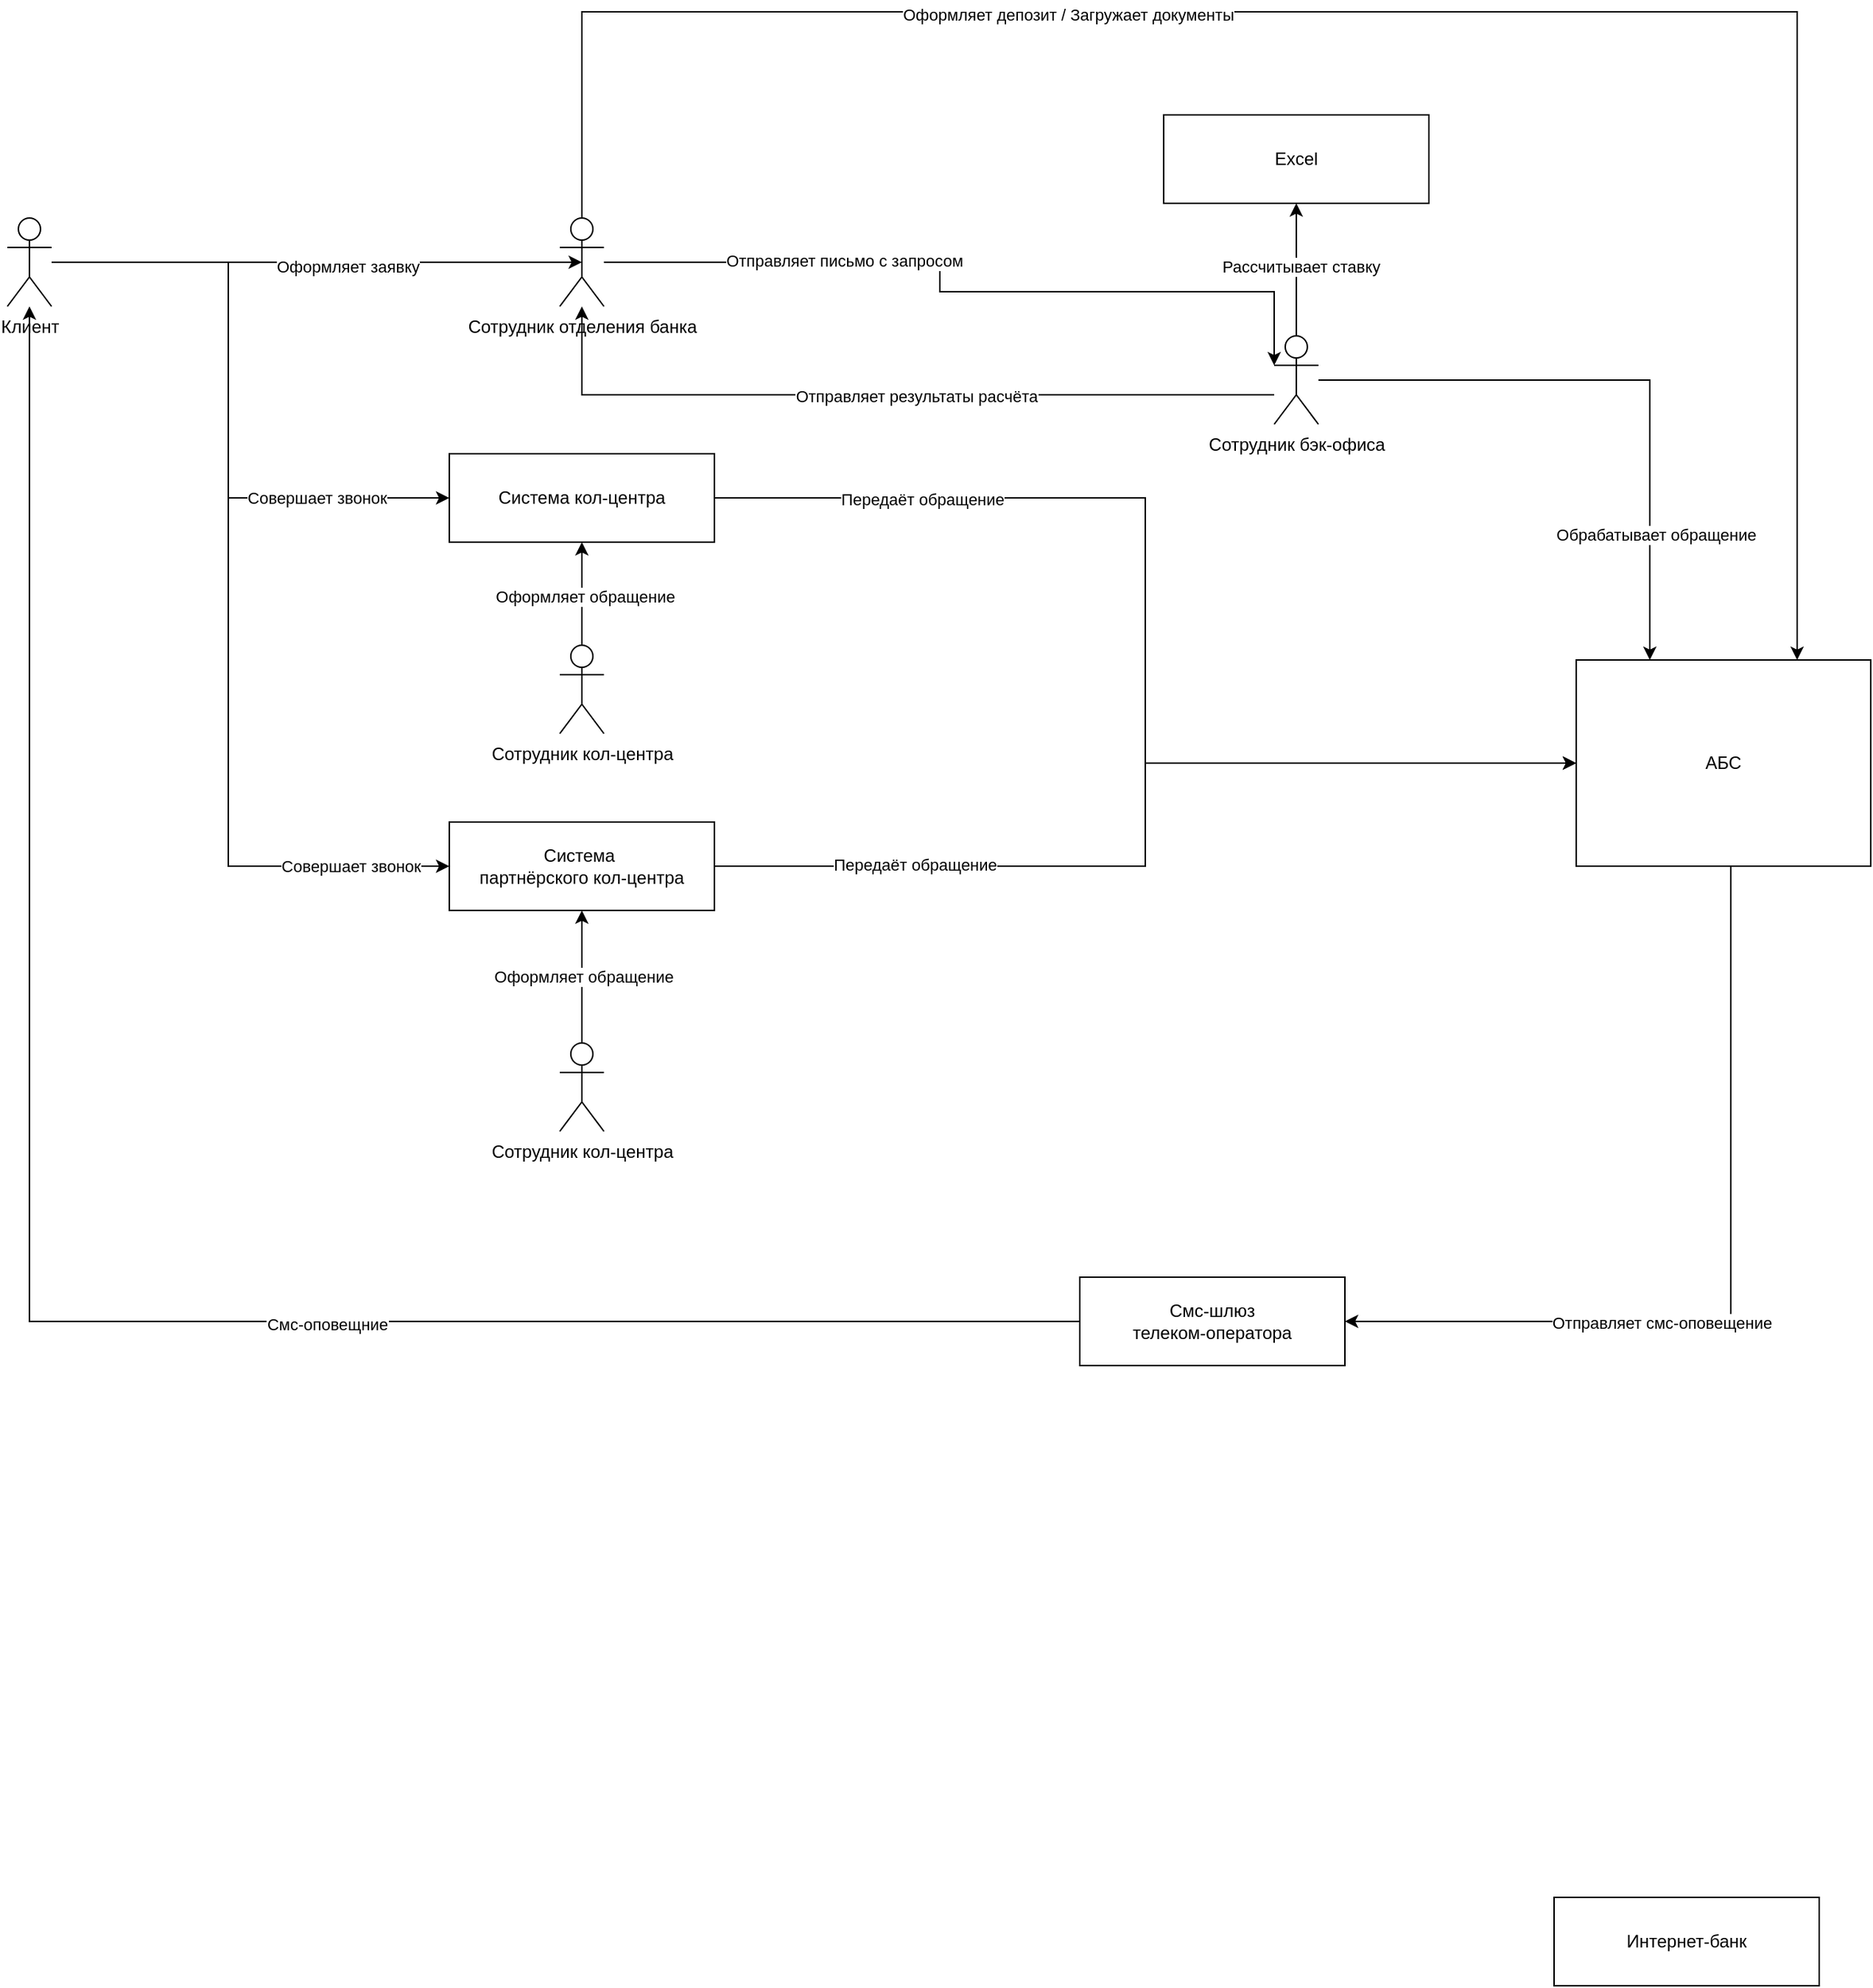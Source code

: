 <mxfile version="26.0.16">
  <diagram name="Page-1" id="MZY856ItC8hjn_nTgyiD">
    <mxGraphModel dx="2954" dy="1196" grid="1" gridSize="10" guides="1" tooltips="1" connect="1" arrows="1" fold="1" page="1" pageScale="1" pageWidth="850" pageHeight="1100" math="0" shadow="0">
      <root>
        <mxCell id="0" />
        <mxCell id="1" parent="0" />
        <mxCell id="BnnTgV8RHOBnGibsvALR-55" style="edgeStyle=orthogonalEdgeStyle;rounded=0;orthogonalLoop=1;jettySize=auto;html=1;entryX=0;entryY=0.5;entryDx=0;entryDy=0;" edge="1" parent="1" source="BnnTgV8RHOBnGibsvALR-1" target="BnnTgV8RHOBnGibsvALR-10">
          <mxGeometry relative="1" as="geometry">
            <Array as="points">
              <mxPoint x="260" y="320" />
              <mxPoint x="260" y="730" />
            </Array>
          </mxGeometry>
        </mxCell>
        <mxCell id="BnnTgV8RHOBnGibsvALR-56" value="Совершает звонок" style="edgeLabel;html=1;align=center;verticalAlign=middle;resizable=0;points=[];" vertex="1" connectable="0" parent="BnnTgV8RHOBnGibsvALR-55">
          <mxGeometry x="0.803" relative="1" as="geometry">
            <mxPoint as="offset" />
          </mxGeometry>
        </mxCell>
        <mxCell id="BnnTgV8RHOBnGibsvALR-1" value="Клиент" style="shape=umlActor;verticalLabelPosition=bottom;verticalAlign=top;html=1;outlineConnect=0;" vertex="1" parent="1">
          <mxGeometry x="110" y="290" width="30" height="60" as="geometry" />
        </mxCell>
        <mxCell id="BnnTgV8RHOBnGibsvALR-23" style="edgeStyle=orthogonalEdgeStyle;rounded=0;orthogonalLoop=1;jettySize=auto;html=1;entryX=0.5;entryY=1;entryDx=0;entryDy=0;" edge="1" parent="1" source="BnnTgV8RHOBnGibsvALR-2" target="BnnTgV8RHOBnGibsvALR-9">
          <mxGeometry relative="1" as="geometry" />
        </mxCell>
        <mxCell id="BnnTgV8RHOBnGibsvALR-24" value="Оформляет обращение" style="edgeLabel;html=1;align=center;verticalAlign=middle;resizable=0;points=[];" vertex="1" connectable="0" parent="BnnTgV8RHOBnGibsvALR-23">
          <mxGeometry x="-0.057" y="-2" relative="1" as="geometry">
            <mxPoint as="offset" />
          </mxGeometry>
        </mxCell>
        <mxCell id="BnnTgV8RHOBnGibsvALR-2" value="Сотрудник кол-центра" style="shape=umlActor;verticalLabelPosition=bottom;verticalAlign=top;html=1;outlineConnect=0;" vertex="1" parent="1">
          <mxGeometry x="485" y="580" width="30" height="60" as="geometry" />
        </mxCell>
        <mxCell id="BnnTgV8RHOBnGibsvALR-26" style="edgeStyle=orthogonalEdgeStyle;rounded=0;orthogonalLoop=1;jettySize=auto;html=1;entryX=0.5;entryY=1;entryDx=0;entryDy=0;" edge="1" parent="1" source="BnnTgV8RHOBnGibsvALR-3" target="BnnTgV8RHOBnGibsvALR-25">
          <mxGeometry relative="1" as="geometry" />
        </mxCell>
        <mxCell id="BnnTgV8RHOBnGibsvALR-27" value="Рассчитывает ставку" style="edgeLabel;html=1;align=center;verticalAlign=middle;resizable=0;points=[];" vertex="1" connectable="0" parent="BnnTgV8RHOBnGibsvALR-26">
          <mxGeometry x="0.044" y="-3" relative="1" as="geometry">
            <mxPoint as="offset" />
          </mxGeometry>
        </mxCell>
        <mxCell id="BnnTgV8RHOBnGibsvALR-34" style="edgeStyle=orthogonalEdgeStyle;rounded=0;orthogonalLoop=1;jettySize=auto;html=1;entryX=0.25;entryY=0;entryDx=0;entryDy=0;" edge="1" parent="1" source="BnnTgV8RHOBnGibsvALR-3" target="BnnTgV8RHOBnGibsvALR-5">
          <mxGeometry relative="1" as="geometry">
            <mxPoint x="1270" y="510" as="targetPoint" />
            <Array as="points">
              <mxPoint x="1225" y="400" />
            </Array>
          </mxGeometry>
        </mxCell>
        <mxCell id="BnnTgV8RHOBnGibsvALR-35" value="Обрабатывает обращение" style="edgeLabel;html=1;align=center;verticalAlign=middle;resizable=0;points=[];" vertex="1" connectable="0" parent="BnnTgV8RHOBnGibsvALR-34">
          <mxGeometry x="0.591" y="4" relative="1" as="geometry">
            <mxPoint as="offset" />
          </mxGeometry>
        </mxCell>
        <mxCell id="BnnTgV8RHOBnGibsvALR-51" style="edgeStyle=orthogonalEdgeStyle;rounded=0;orthogonalLoop=1;jettySize=auto;html=1;" edge="1" parent="1" source="BnnTgV8RHOBnGibsvALR-3" target="BnnTgV8RHOBnGibsvALR-16">
          <mxGeometry relative="1" as="geometry">
            <Array as="points">
              <mxPoint x="500" y="410" />
            </Array>
          </mxGeometry>
        </mxCell>
        <mxCell id="BnnTgV8RHOBnGibsvALR-52" value="Отправляет результаты расчёта" style="edgeLabel;html=1;align=center;verticalAlign=middle;resizable=0;points=[];" vertex="1" connectable="0" parent="BnnTgV8RHOBnGibsvALR-51">
          <mxGeometry x="-0.083" y="1" relative="1" as="geometry">
            <mxPoint as="offset" />
          </mxGeometry>
        </mxCell>
        <mxCell id="BnnTgV8RHOBnGibsvALR-3" value="Сотрудник бэк-офиса" style="shape=umlActor;verticalLabelPosition=bottom;verticalAlign=top;html=1;outlineConnect=0;" vertex="1" parent="1">
          <mxGeometry x="970" y="370" width="30" height="60" as="geometry" />
        </mxCell>
        <mxCell id="BnnTgV8RHOBnGibsvALR-36" style="edgeStyle=orthogonalEdgeStyle;rounded=0;orthogonalLoop=1;jettySize=auto;html=1;entryX=1;entryY=0.5;entryDx=0;entryDy=0;" edge="1" parent="1" source="BnnTgV8RHOBnGibsvALR-5" target="BnnTgV8RHOBnGibsvALR-11">
          <mxGeometry relative="1" as="geometry">
            <Array as="points">
              <mxPoint x="1280" y="1039" />
            </Array>
          </mxGeometry>
        </mxCell>
        <mxCell id="BnnTgV8RHOBnGibsvALR-37" value="Отправляет смс-оповещение" style="edgeLabel;html=1;align=center;verticalAlign=middle;resizable=0;points=[];" vertex="1" connectable="0" parent="BnnTgV8RHOBnGibsvALR-36">
          <mxGeometry x="0.249" y="1" relative="1" as="geometry">
            <mxPoint as="offset" />
          </mxGeometry>
        </mxCell>
        <mxCell id="BnnTgV8RHOBnGibsvALR-5" value="АБС" style="rounded=0;whiteSpace=wrap;html=1;" vertex="1" parent="1">
          <mxGeometry x="1175" y="590" width="200" height="140" as="geometry" />
        </mxCell>
        <mxCell id="BnnTgV8RHOBnGibsvALR-32" style="edgeStyle=orthogonalEdgeStyle;rounded=0;orthogonalLoop=1;jettySize=auto;html=1;entryX=0;entryY=0.5;entryDx=0;entryDy=0;" edge="1" parent="1" source="BnnTgV8RHOBnGibsvALR-9" target="BnnTgV8RHOBnGibsvALR-5">
          <mxGeometry relative="1" as="geometry" />
        </mxCell>
        <mxCell id="BnnTgV8RHOBnGibsvALR-33" value="Передаёт обращение" style="edgeLabel;html=1;align=center;verticalAlign=middle;resizable=0;points=[];" vertex="1" connectable="0" parent="BnnTgV8RHOBnGibsvALR-32">
          <mxGeometry x="0.055" y="5" relative="1" as="geometry">
            <mxPoint x="-157" y="-110" as="offset" />
          </mxGeometry>
        </mxCell>
        <mxCell id="BnnTgV8RHOBnGibsvALR-9" value="Система кол-центра" style="rounded=0;whiteSpace=wrap;html=1;" vertex="1" parent="1">
          <mxGeometry x="410" y="450" width="180" height="60" as="geometry" />
        </mxCell>
        <mxCell id="BnnTgV8RHOBnGibsvALR-53" style="edgeStyle=orthogonalEdgeStyle;rounded=0;orthogonalLoop=1;jettySize=auto;html=1;entryX=0;entryY=0.5;entryDx=0;entryDy=0;" edge="1" parent="1" source="BnnTgV8RHOBnGibsvALR-10" target="BnnTgV8RHOBnGibsvALR-5">
          <mxGeometry relative="1" as="geometry" />
        </mxCell>
        <mxCell id="BnnTgV8RHOBnGibsvALR-54" value="Передаёт обращение" style="edgeLabel;html=1;align=center;verticalAlign=middle;resizable=0;points=[];" vertex="1" connectable="0" parent="BnnTgV8RHOBnGibsvALR-53">
          <mxGeometry x="-0.585" y="1" relative="1" as="geometry">
            <mxPoint as="offset" />
          </mxGeometry>
        </mxCell>
        <mxCell id="BnnTgV8RHOBnGibsvALR-10" value="Система&amp;nbsp;&lt;div&gt;партнёрского кол-центра&lt;/div&gt;" style="rounded=0;whiteSpace=wrap;html=1;" vertex="1" parent="1">
          <mxGeometry x="410" y="700" width="180" height="60" as="geometry" />
        </mxCell>
        <mxCell id="BnnTgV8RHOBnGibsvALR-11" value="Смс-шлюз&lt;div&gt;телеком-оператора&lt;/div&gt;" style="rounded=0;whiteSpace=wrap;html=1;" vertex="1" parent="1">
          <mxGeometry x="838" y="1009" width="180" height="60" as="geometry" />
        </mxCell>
        <mxCell id="BnnTgV8RHOBnGibsvALR-12" value="Интернет-банк" style="rounded=0;whiteSpace=wrap;html=1;" vertex="1" parent="1">
          <mxGeometry x="1160" y="1430" width="180" height="60" as="geometry" />
        </mxCell>
        <mxCell id="BnnTgV8RHOBnGibsvALR-43" style="edgeStyle=orthogonalEdgeStyle;rounded=0;orthogonalLoop=1;jettySize=auto;html=1;exitX=0.5;exitY=0;exitDx=0;exitDy=0;exitPerimeter=0;entryX=0.75;entryY=0;entryDx=0;entryDy=0;" edge="1" parent="1" source="BnnTgV8RHOBnGibsvALR-16" target="BnnTgV8RHOBnGibsvALR-5">
          <mxGeometry relative="1" as="geometry">
            <Array as="points">
              <mxPoint x="500" y="150" />
              <mxPoint x="1325" y="150" />
            </Array>
          </mxGeometry>
        </mxCell>
        <mxCell id="BnnTgV8RHOBnGibsvALR-44" value="Оформляет депозит / Загружает документы" style="edgeLabel;html=1;align=center;verticalAlign=middle;resizable=0;points=[];" vertex="1" connectable="0" parent="BnnTgV8RHOBnGibsvALR-43">
          <mxGeometry x="-0.332" y="-2" relative="1" as="geometry">
            <mxPoint as="offset" />
          </mxGeometry>
        </mxCell>
        <mxCell id="BnnTgV8RHOBnGibsvALR-16" value="Сотрудник отделения банка" style="shape=umlActor;verticalLabelPosition=bottom;verticalAlign=top;html=1;outlineConnect=0;" vertex="1" parent="1">
          <mxGeometry x="485" y="290" width="30" height="60" as="geometry" />
        </mxCell>
        <mxCell id="BnnTgV8RHOBnGibsvALR-18" style="edgeStyle=orthogonalEdgeStyle;rounded=0;orthogonalLoop=1;jettySize=auto;html=1;entryX=0.5;entryY=0.5;entryDx=0;entryDy=0;entryPerimeter=0;" edge="1" parent="1" source="BnnTgV8RHOBnGibsvALR-1" target="BnnTgV8RHOBnGibsvALR-16">
          <mxGeometry relative="1" as="geometry" />
        </mxCell>
        <mxCell id="BnnTgV8RHOBnGibsvALR-19" value="Оформляет заявку" style="edgeLabel;html=1;align=center;verticalAlign=middle;resizable=0;points=[];" vertex="1" connectable="0" parent="BnnTgV8RHOBnGibsvALR-18">
          <mxGeometry x="-0.125" y="-3" relative="1" as="geometry">
            <mxPoint x="43" as="offset" />
          </mxGeometry>
        </mxCell>
        <mxCell id="BnnTgV8RHOBnGibsvALR-20" style="edgeStyle=orthogonalEdgeStyle;rounded=0;orthogonalLoop=1;jettySize=auto;html=1;entryX=0;entryY=0.5;entryDx=0;entryDy=0;" edge="1" parent="1" source="BnnTgV8RHOBnGibsvALR-1" target="BnnTgV8RHOBnGibsvALR-9">
          <mxGeometry relative="1" as="geometry">
            <Array as="points">
              <mxPoint x="260" y="320" />
              <mxPoint x="260" y="480" />
            </Array>
          </mxGeometry>
        </mxCell>
        <mxCell id="BnnTgV8RHOBnGibsvALR-21" value="Совершает звонок" style="edgeLabel;html=1;align=center;verticalAlign=middle;resizable=0;points=[];" vertex="1" connectable="0" parent="BnnTgV8RHOBnGibsvALR-20">
          <mxGeometry x="0.158" y="2" relative="1" as="geometry">
            <mxPoint x="58" y="31" as="offset" />
          </mxGeometry>
        </mxCell>
        <mxCell id="BnnTgV8RHOBnGibsvALR-25" value="Excel" style="rounded=0;whiteSpace=wrap;html=1;" vertex="1" parent="1">
          <mxGeometry x="895" y="220" width="180" height="60" as="geometry" />
        </mxCell>
        <mxCell id="BnnTgV8RHOBnGibsvALR-38" style="edgeStyle=orthogonalEdgeStyle;rounded=0;orthogonalLoop=1;jettySize=auto;html=1;" edge="1" parent="1" source="BnnTgV8RHOBnGibsvALR-11" target="BnnTgV8RHOBnGibsvALR-1">
          <mxGeometry relative="1" as="geometry" />
        </mxCell>
        <mxCell id="BnnTgV8RHOBnGibsvALR-39" value="Смс-оповещние" style="edgeLabel;html=1;align=center;verticalAlign=middle;resizable=0;points=[];" vertex="1" connectable="0" parent="BnnTgV8RHOBnGibsvALR-38">
          <mxGeometry x="-0.271" y="2" relative="1" as="geometry">
            <mxPoint as="offset" />
          </mxGeometry>
        </mxCell>
        <mxCell id="BnnTgV8RHOBnGibsvALR-40" style="edgeStyle=orthogonalEdgeStyle;rounded=0;orthogonalLoop=1;jettySize=auto;html=1;entryX=0;entryY=0.333;entryDx=0;entryDy=0;entryPerimeter=0;" edge="1" parent="1" source="BnnTgV8RHOBnGibsvALR-16" target="BnnTgV8RHOBnGibsvALR-3">
          <mxGeometry relative="1" as="geometry">
            <Array as="points">
              <mxPoint x="743" y="320" />
              <mxPoint x="743" y="340" />
              <mxPoint x="970" y="340" />
            </Array>
          </mxGeometry>
        </mxCell>
        <mxCell id="BnnTgV8RHOBnGibsvALR-41" value="Отправляет письмо с запросом" style="edgeLabel;html=1;align=center;verticalAlign=middle;resizable=0;points=[];" vertex="1" connectable="0" parent="BnnTgV8RHOBnGibsvALR-40">
          <mxGeometry x="-0.379" y="1" relative="1" as="geometry">
            <mxPoint as="offset" />
          </mxGeometry>
        </mxCell>
        <mxCell id="BnnTgV8RHOBnGibsvALR-49" style="edgeStyle=orthogonalEdgeStyle;rounded=0;orthogonalLoop=1;jettySize=auto;html=1;" edge="1" parent="1" source="BnnTgV8RHOBnGibsvALR-48" target="BnnTgV8RHOBnGibsvALR-10">
          <mxGeometry relative="1" as="geometry" />
        </mxCell>
        <mxCell id="BnnTgV8RHOBnGibsvALR-50" value="Оформляет обращение" style="edgeLabel;html=1;align=center;verticalAlign=middle;resizable=0;points=[];" vertex="1" connectable="0" parent="BnnTgV8RHOBnGibsvALR-49">
          <mxGeometry y="-1" relative="1" as="geometry">
            <mxPoint as="offset" />
          </mxGeometry>
        </mxCell>
        <mxCell id="BnnTgV8RHOBnGibsvALR-48" value="Сотрудник кол-центра" style="shape=umlActor;verticalLabelPosition=bottom;verticalAlign=top;html=1;outlineConnect=0;" vertex="1" parent="1">
          <mxGeometry x="485" y="850" width="30" height="60" as="geometry" />
        </mxCell>
      </root>
    </mxGraphModel>
  </diagram>
</mxfile>
